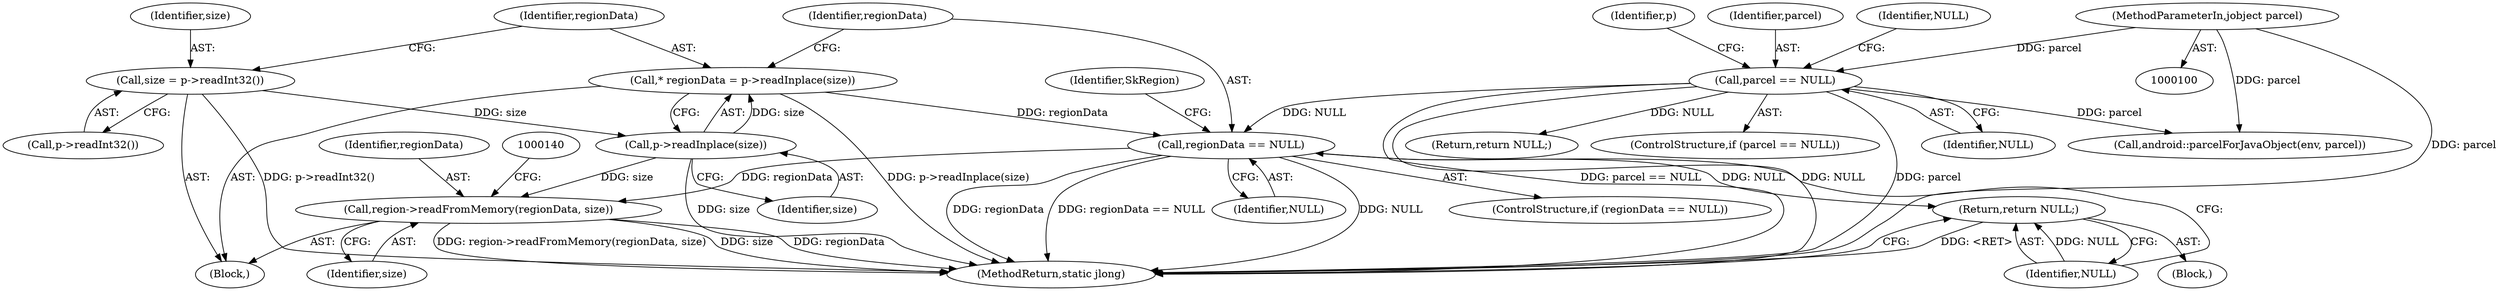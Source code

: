 digraph "0_Android_4cff1f49ff95d990d6c2614da5d5a23d02145885@pointer" {
"1000128" [label="(Call,regionData == NULL)"];
"1000123" [label="(Call,* regionData = p->readInplace(size))"];
"1000125" [label="(Call,p->readInplace(size))"];
"1000119" [label="(Call,size = p->readInt32())"];
"1000106" [label="(Call,parcel == NULL)"];
"1000103" [label="(MethodParameterIn,jobject parcel)"];
"1000132" [label="(Return,return NULL;)"];
"1000135" [label="(Call,region->readFromMemory(regionData, size))"];
"1000108" [label="(Identifier,NULL)"];
"1000130" [label="(Identifier,NULL)"];
"1000142" [label="(MethodReturn,static jlong)"];
"1000111" [label="(Identifier,NULL)"];
"1000125" [label="(Call,p->readInplace(size))"];
"1000106" [label="(Call,parcel == NULL)"];
"1000114" [label="(Identifier,p)"];
"1000136" [label="(Identifier,regionData)"];
"1000120" [label="(Identifier,size)"];
"1000110" [label="(Return,return NULL;)"];
"1000115" [label="(Call,android::parcelForJavaObject(env, parcel))"];
"1000127" [label="(ControlStructure,if (regionData == NULL))"];
"1000119" [label="(Call,size = p->readInt32())"];
"1000124" [label="(Identifier,regionData)"];
"1000133" [label="(Identifier,NULL)"];
"1000135" [label="(Call,region->readFromMemory(regionData, size))"];
"1000123" [label="(Call,* regionData = p->readInplace(size))"];
"1000129" [label="(Identifier,regionData)"];
"1000137" [label="(Identifier,size)"];
"1000131" [label="(Block,)"];
"1000128" [label="(Call,regionData == NULL)"];
"1000107" [label="(Identifier,parcel)"];
"1000134" [label="(Identifier,SkRegion)"];
"1000103" [label="(MethodParameterIn,jobject parcel)"];
"1000126" [label="(Identifier,size)"];
"1000104" [label="(Block,)"];
"1000132" [label="(Return,return NULL;)"];
"1000105" [label="(ControlStructure,if (parcel == NULL))"];
"1000121" [label="(Call,p->readInt32())"];
"1000128" -> "1000127"  [label="AST: "];
"1000128" -> "1000130"  [label="CFG: "];
"1000129" -> "1000128"  [label="AST: "];
"1000130" -> "1000128"  [label="AST: "];
"1000133" -> "1000128"  [label="CFG: "];
"1000134" -> "1000128"  [label="CFG: "];
"1000128" -> "1000142"  [label="DDG: regionData == NULL"];
"1000128" -> "1000142"  [label="DDG: NULL"];
"1000128" -> "1000142"  [label="DDG: regionData"];
"1000123" -> "1000128"  [label="DDG: regionData"];
"1000106" -> "1000128"  [label="DDG: NULL"];
"1000128" -> "1000132"  [label="DDG: NULL"];
"1000128" -> "1000135"  [label="DDG: regionData"];
"1000123" -> "1000104"  [label="AST: "];
"1000123" -> "1000125"  [label="CFG: "];
"1000124" -> "1000123"  [label="AST: "];
"1000125" -> "1000123"  [label="AST: "];
"1000129" -> "1000123"  [label="CFG: "];
"1000123" -> "1000142"  [label="DDG: p->readInplace(size)"];
"1000125" -> "1000123"  [label="DDG: size"];
"1000125" -> "1000126"  [label="CFG: "];
"1000126" -> "1000125"  [label="AST: "];
"1000125" -> "1000142"  [label="DDG: size"];
"1000119" -> "1000125"  [label="DDG: size"];
"1000125" -> "1000135"  [label="DDG: size"];
"1000119" -> "1000104"  [label="AST: "];
"1000119" -> "1000121"  [label="CFG: "];
"1000120" -> "1000119"  [label="AST: "];
"1000121" -> "1000119"  [label="AST: "];
"1000124" -> "1000119"  [label="CFG: "];
"1000119" -> "1000142"  [label="DDG: p->readInt32()"];
"1000106" -> "1000105"  [label="AST: "];
"1000106" -> "1000108"  [label="CFG: "];
"1000107" -> "1000106"  [label="AST: "];
"1000108" -> "1000106"  [label="AST: "];
"1000111" -> "1000106"  [label="CFG: "];
"1000114" -> "1000106"  [label="CFG: "];
"1000106" -> "1000142"  [label="DDG: NULL"];
"1000106" -> "1000142"  [label="DDG: parcel"];
"1000106" -> "1000142"  [label="DDG: parcel == NULL"];
"1000103" -> "1000106"  [label="DDG: parcel"];
"1000106" -> "1000110"  [label="DDG: NULL"];
"1000106" -> "1000115"  [label="DDG: parcel"];
"1000103" -> "1000100"  [label="AST: "];
"1000103" -> "1000142"  [label="DDG: parcel"];
"1000103" -> "1000115"  [label="DDG: parcel"];
"1000132" -> "1000131"  [label="AST: "];
"1000132" -> "1000133"  [label="CFG: "];
"1000133" -> "1000132"  [label="AST: "];
"1000142" -> "1000132"  [label="CFG: "];
"1000132" -> "1000142"  [label="DDG: <RET>"];
"1000133" -> "1000132"  [label="DDG: NULL"];
"1000135" -> "1000104"  [label="AST: "];
"1000135" -> "1000137"  [label="CFG: "];
"1000136" -> "1000135"  [label="AST: "];
"1000137" -> "1000135"  [label="AST: "];
"1000140" -> "1000135"  [label="CFG: "];
"1000135" -> "1000142"  [label="DDG: regionData"];
"1000135" -> "1000142"  [label="DDG: region->readFromMemory(regionData, size)"];
"1000135" -> "1000142"  [label="DDG: size"];
}
